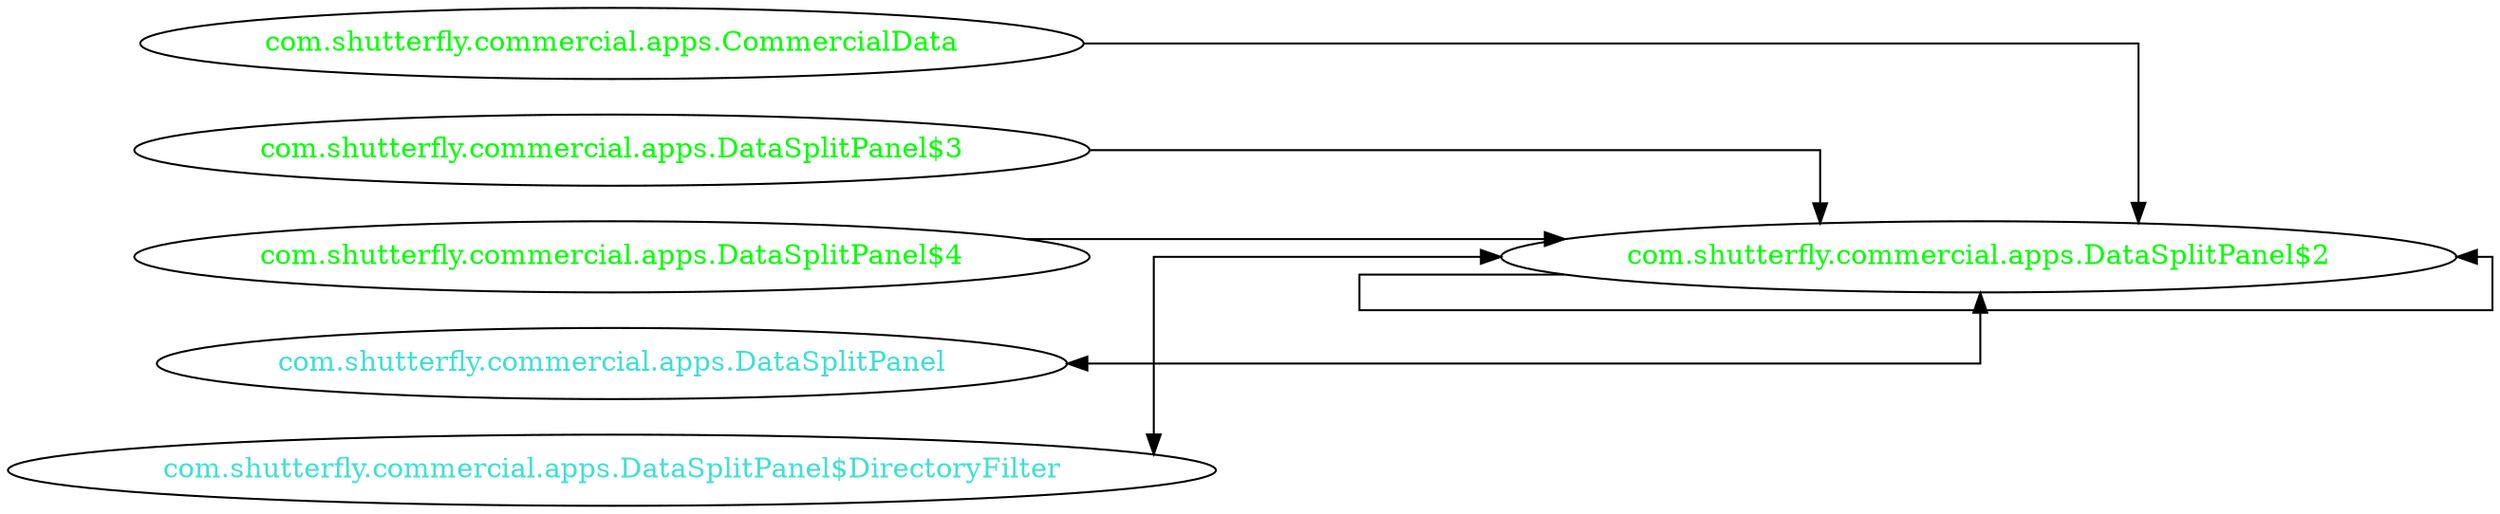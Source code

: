 digraph dependencyGraph {
 concentrate=true;
 ranksep="2.0";
 rankdir="LR"; 
 splines="ortho";
"com.shutterfly.commercial.apps.DataSplitPanel$2" [fontcolor="red"];
"com.shutterfly.commercial.apps.CommercialData" [ fontcolor="green" ];
"com.shutterfly.commercial.apps.CommercialData"->"com.shutterfly.commercial.apps.DataSplitPanel$2";
"com.shutterfly.commercial.apps.DataSplitPanel$2" [ fontcolor="green" ];
"com.shutterfly.commercial.apps.DataSplitPanel$2"->"com.shutterfly.commercial.apps.DataSplitPanel$2";
"com.shutterfly.commercial.apps.DataSplitPanel$3" [ fontcolor="green" ];
"com.shutterfly.commercial.apps.DataSplitPanel$3"->"com.shutterfly.commercial.apps.DataSplitPanel$2";
"com.shutterfly.commercial.apps.DataSplitPanel$4" [ fontcolor="green" ];
"com.shutterfly.commercial.apps.DataSplitPanel$4"->"com.shutterfly.commercial.apps.DataSplitPanel$2";
"com.shutterfly.commercial.apps.DataSplitPanel" [ fontcolor="turquoise" ];
"com.shutterfly.commercial.apps.DataSplitPanel"->"com.shutterfly.commercial.apps.DataSplitPanel$2" [dir=both];
"com.shutterfly.commercial.apps.DataSplitPanel$DirectoryFilter" [ fontcolor="turquoise" ];
"com.shutterfly.commercial.apps.DataSplitPanel$DirectoryFilter"->"com.shutterfly.commercial.apps.DataSplitPanel$2" [dir=both];
}